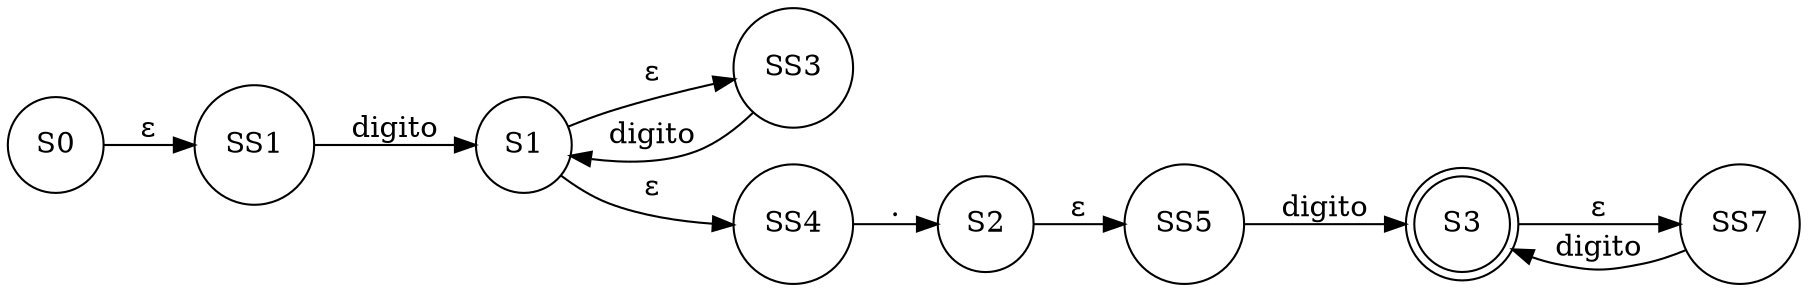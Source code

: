digraph G{
rankdir=LR
node[shape=circle]
nodo0 [ label ="S0"];
nodo1 [ label ="S1"];
nodo2 [ label ="S2"];
nodo3 [ label ="S3", shape=doublecircle ];
nodo0->SS1 [label = "ε"]
SS1->nodo1 [label = "digito"]
nodo1->SS3 [label = "ε"]
SS3->nodo1 [label = "digito"]
nodo1->SS4 [label = "ε"]
SS4->nodo2 [label = "."]
nodo2->SS5 [label = "ε"]
SS5->nodo3 [label = "digito"]
nodo3->SS7 [label = "ε"]
SS7->nodo3 [label = "digito"]
}
